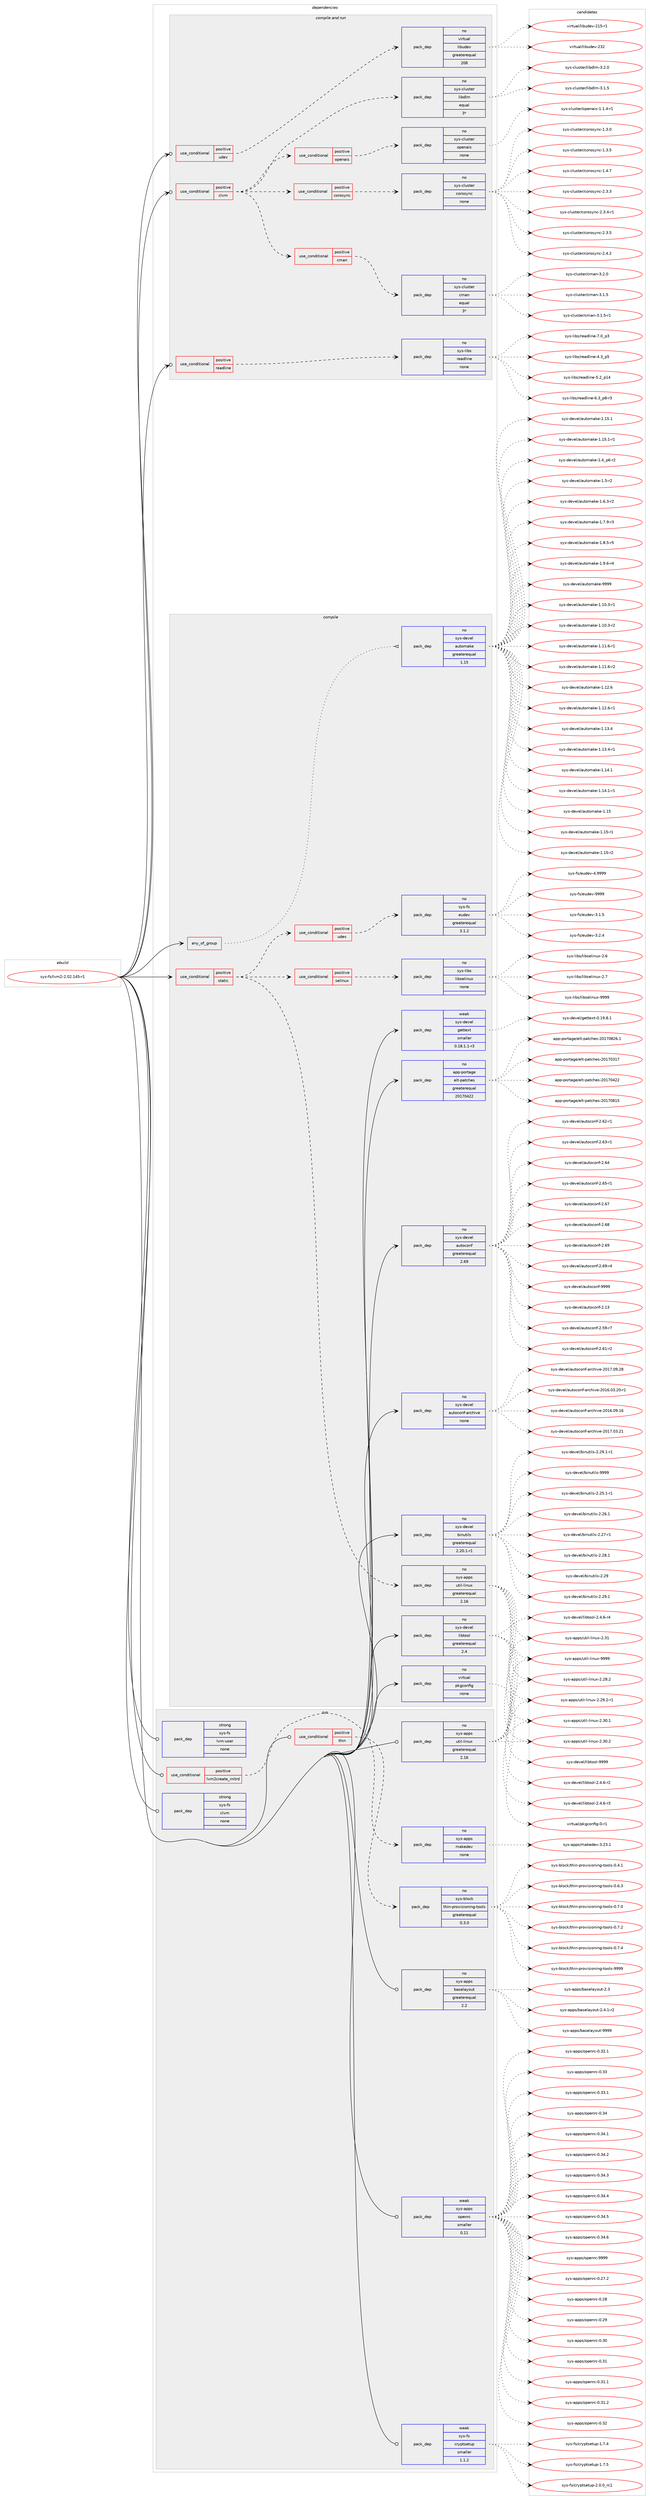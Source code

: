 digraph prolog {

# *************
# Graph options
# *************

newrank=true;
concentrate=true;
compound=true;
graph [rankdir=LR,fontname=Helvetica,fontsize=10,ranksep=1.5];#, ranksep=2.5, nodesep=0.2];
edge  [arrowhead=vee];
node  [fontname=Helvetica,fontsize=10];

# **********
# The ebuild
# **********

subgraph cluster_leftcol {
color=gray;
rank=same;
label=<<i>ebuild</i>>;
id [label="sys-fs/lvm2-2.02.145-r1", color=red, width=4, href="../sys-fs/lvm2-2.02.145-r1.svg"];
}

# ****************
# The dependencies
# ****************

subgraph cluster_midcol {
color=gray;
label=<<i>dependencies</i>>;
subgraph cluster_compile {
fillcolor="#eeeeee";
style=filled;
label=<<i>compile</i>>;
subgraph any8251 {
dependency488808 [label=<<TABLE BORDER="0" CELLBORDER="1" CELLSPACING="0" CELLPADDING="4"><TR><TD CELLPADDING="10">any_of_group</TD></TR></TABLE>>, shape=none, color=red];subgraph pack363241 {
dependency488809 [label=<<TABLE BORDER="0" CELLBORDER="1" CELLSPACING="0" CELLPADDING="4" WIDTH="220"><TR><TD ROWSPAN="6" CELLPADDING="30">pack_dep</TD></TR><TR><TD WIDTH="110">no</TD></TR><TR><TD>sys-devel</TD></TR><TR><TD>automake</TD></TR><TR><TD>greaterequal</TD></TR><TR><TD>1.15</TD></TR></TABLE>>, shape=none, color=blue];
}
dependency488808:e -> dependency488809:w [weight=20,style="dotted",arrowhead="oinv"];
}
id:e -> dependency488808:w [weight=20,style="solid",arrowhead="vee"];
subgraph cond117017 {
dependency488810 [label=<<TABLE BORDER="0" CELLBORDER="1" CELLSPACING="0" CELLPADDING="4"><TR><TD ROWSPAN="3" CELLPADDING="10">use_conditional</TD></TR><TR><TD>positive</TD></TR><TR><TD>static</TD></TR></TABLE>>, shape=none, color=red];
subgraph cond117018 {
dependency488811 [label=<<TABLE BORDER="0" CELLBORDER="1" CELLSPACING="0" CELLPADDING="4"><TR><TD ROWSPAN="3" CELLPADDING="10">use_conditional</TD></TR><TR><TD>positive</TD></TR><TR><TD>selinux</TD></TR></TABLE>>, shape=none, color=red];
subgraph pack363242 {
dependency488812 [label=<<TABLE BORDER="0" CELLBORDER="1" CELLSPACING="0" CELLPADDING="4" WIDTH="220"><TR><TD ROWSPAN="6" CELLPADDING="30">pack_dep</TD></TR><TR><TD WIDTH="110">no</TD></TR><TR><TD>sys-libs</TD></TR><TR><TD>libselinux</TD></TR><TR><TD>none</TD></TR><TR><TD></TD></TR></TABLE>>, shape=none, color=blue];
}
dependency488811:e -> dependency488812:w [weight=20,style="dashed",arrowhead="vee"];
}
dependency488810:e -> dependency488811:w [weight=20,style="dashed",arrowhead="vee"];
subgraph cond117019 {
dependency488813 [label=<<TABLE BORDER="0" CELLBORDER="1" CELLSPACING="0" CELLPADDING="4"><TR><TD ROWSPAN="3" CELLPADDING="10">use_conditional</TD></TR><TR><TD>positive</TD></TR><TR><TD>udev</TD></TR></TABLE>>, shape=none, color=red];
subgraph pack363243 {
dependency488814 [label=<<TABLE BORDER="0" CELLBORDER="1" CELLSPACING="0" CELLPADDING="4" WIDTH="220"><TR><TD ROWSPAN="6" CELLPADDING="30">pack_dep</TD></TR><TR><TD WIDTH="110">no</TD></TR><TR><TD>sys-fs</TD></TR><TR><TD>eudev</TD></TR><TR><TD>greaterequal</TD></TR><TR><TD>3.1.2</TD></TR></TABLE>>, shape=none, color=blue];
}
dependency488813:e -> dependency488814:w [weight=20,style="dashed",arrowhead="vee"];
}
dependency488810:e -> dependency488813:w [weight=20,style="dashed",arrowhead="vee"];
subgraph pack363244 {
dependency488815 [label=<<TABLE BORDER="0" CELLBORDER="1" CELLSPACING="0" CELLPADDING="4" WIDTH="220"><TR><TD ROWSPAN="6" CELLPADDING="30">pack_dep</TD></TR><TR><TD WIDTH="110">no</TD></TR><TR><TD>sys-apps</TD></TR><TR><TD>util-linux</TD></TR><TR><TD>greaterequal</TD></TR><TR><TD>2.16</TD></TR></TABLE>>, shape=none, color=blue];
}
dependency488810:e -> dependency488815:w [weight=20,style="dashed",arrowhead="vee"];
}
id:e -> dependency488810:w [weight=20,style="solid",arrowhead="vee"];
subgraph pack363245 {
dependency488816 [label=<<TABLE BORDER="0" CELLBORDER="1" CELLSPACING="0" CELLPADDING="4" WIDTH="220"><TR><TD ROWSPAN="6" CELLPADDING="30">pack_dep</TD></TR><TR><TD WIDTH="110">no</TD></TR><TR><TD>app-portage</TD></TR><TR><TD>elt-patches</TD></TR><TR><TD>greaterequal</TD></TR><TR><TD>20170422</TD></TR></TABLE>>, shape=none, color=blue];
}
id:e -> dependency488816:w [weight=20,style="solid",arrowhead="vee"];
subgraph pack363246 {
dependency488817 [label=<<TABLE BORDER="0" CELLBORDER="1" CELLSPACING="0" CELLPADDING="4" WIDTH="220"><TR><TD ROWSPAN="6" CELLPADDING="30">pack_dep</TD></TR><TR><TD WIDTH="110">no</TD></TR><TR><TD>sys-devel</TD></TR><TR><TD>autoconf</TD></TR><TR><TD>greaterequal</TD></TR><TR><TD>2.69</TD></TR></TABLE>>, shape=none, color=blue];
}
id:e -> dependency488817:w [weight=20,style="solid",arrowhead="vee"];
subgraph pack363247 {
dependency488818 [label=<<TABLE BORDER="0" CELLBORDER="1" CELLSPACING="0" CELLPADDING="4" WIDTH="220"><TR><TD ROWSPAN="6" CELLPADDING="30">pack_dep</TD></TR><TR><TD WIDTH="110">no</TD></TR><TR><TD>sys-devel</TD></TR><TR><TD>autoconf-archive</TD></TR><TR><TD>none</TD></TR><TR><TD></TD></TR></TABLE>>, shape=none, color=blue];
}
id:e -> dependency488818:w [weight=20,style="solid",arrowhead="vee"];
subgraph pack363248 {
dependency488819 [label=<<TABLE BORDER="0" CELLBORDER="1" CELLSPACING="0" CELLPADDING="4" WIDTH="220"><TR><TD ROWSPAN="6" CELLPADDING="30">pack_dep</TD></TR><TR><TD WIDTH="110">no</TD></TR><TR><TD>sys-devel</TD></TR><TR><TD>binutils</TD></TR><TR><TD>greaterequal</TD></TR><TR><TD>2.20.1-r1</TD></TR></TABLE>>, shape=none, color=blue];
}
id:e -> dependency488819:w [weight=20,style="solid",arrowhead="vee"];
subgraph pack363249 {
dependency488820 [label=<<TABLE BORDER="0" CELLBORDER="1" CELLSPACING="0" CELLPADDING="4" WIDTH="220"><TR><TD ROWSPAN="6" CELLPADDING="30">pack_dep</TD></TR><TR><TD WIDTH="110">no</TD></TR><TR><TD>sys-devel</TD></TR><TR><TD>libtool</TD></TR><TR><TD>greaterequal</TD></TR><TR><TD>2.4</TD></TR></TABLE>>, shape=none, color=blue];
}
id:e -> dependency488820:w [weight=20,style="solid",arrowhead="vee"];
subgraph pack363250 {
dependency488821 [label=<<TABLE BORDER="0" CELLBORDER="1" CELLSPACING="0" CELLPADDING="4" WIDTH="220"><TR><TD ROWSPAN="6" CELLPADDING="30">pack_dep</TD></TR><TR><TD WIDTH="110">no</TD></TR><TR><TD>virtual</TD></TR><TR><TD>pkgconfig</TD></TR><TR><TD>none</TD></TR><TR><TD></TD></TR></TABLE>>, shape=none, color=blue];
}
id:e -> dependency488821:w [weight=20,style="solid",arrowhead="vee"];
subgraph pack363251 {
dependency488822 [label=<<TABLE BORDER="0" CELLBORDER="1" CELLSPACING="0" CELLPADDING="4" WIDTH="220"><TR><TD ROWSPAN="6" CELLPADDING="30">pack_dep</TD></TR><TR><TD WIDTH="110">weak</TD></TR><TR><TD>sys-devel</TD></TR><TR><TD>gettext</TD></TR><TR><TD>smaller</TD></TR><TR><TD>0.18.1.1-r3</TD></TR></TABLE>>, shape=none, color=blue];
}
id:e -> dependency488822:w [weight=20,style="solid",arrowhead="vee"];
}
subgraph cluster_compileandrun {
fillcolor="#eeeeee";
style=filled;
label=<<i>compile and run</i>>;
subgraph cond117020 {
dependency488823 [label=<<TABLE BORDER="0" CELLBORDER="1" CELLSPACING="0" CELLPADDING="4"><TR><TD ROWSPAN="3" CELLPADDING="10">use_conditional</TD></TR><TR><TD>positive</TD></TR><TR><TD>clvm</TD></TR></TABLE>>, shape=none, color=red];
subgraph cond117021 {
dependency488824 [label=<<TABLE BORDER="0" CELLBORDER="1" CELLSPACING="0" CELLPADDING="4"><TR><TD ROWSPAN="3" CELLPADDING="10">use_conditional</TD></TR><TR><TD>positive</TD></TR><TR><TD>cman</TD></TR></TABLE>>, shape=none, color=red];
subgraph pack363252 {
dependency488825 [label=<<TABLE BORDER="0" CELLBORDER="1" CELLSPACING="0" CELLPADDING="4" WIDTH="220"><TR><TD ROWSPAN="6" CELLPADDING="30">pack_dep</TD></TR><TR><TD WIDTH="110">no</TD></TR><TR><TD>sys-cluster</TD></TR><TR><TD>cman</TD></TR><TR><TD>equal</TD></TR><TR><TD>3*</TD></TR></TABLE>>, shape=none, color=blue];
}
dependency488824:e -> dependency488825:w [weight=20,style="dashed",arrowhead="vee"];
}
dependency488823:e -> dependency488824:w [weight=20,style="dashed",arrowhead="vee"];
subgraph cond117022 {
dependency488826 [label=<<TABLE BORDER="0" CELLBORDER="1" CELLSPACING="0" CELLPADDING="4"><TR><TD ROWSPAN="3" CELLPADDING="10">use_conditional</TD></TR><TR><TD>positive</TD></TR><TR><TD>corosync</TD></TR></TABLE>>, shape=none, color=red];
subgraph pack363253 {
dependency488827 [label=<<TABLE BORDER="0" CELLBORDER="1" CELLSPACING="0" CELLPADDING="4" WIDTH="220"><TR><TD ROWSPAN="6" CELLPADDING="30">pack_dep</TD></TR><TR><TD WIDTH="110">no</TD></TR><TR><TD>sys-cluster</TD></TR><TR><TD>corosync</TD></TR><TR><TD>none</TD></TR><TR><TD></TD></TR></TABLE>>, shape=none, color=blue];
}
dependency488826:e -> dependency488827:w [weight=20,style="dashed",arrowhead="vee"];
}
dependency488823:e -> dependency488826:w [weight=20,style="dashed",arrowhead="vee"];
subgraph cond117023 {
dependency488828 [label=<<TABLE BORDER="0" CELLBORDER="1" CELLSPACING="0" CELLPADDING="4"><TR><TD ROWSPAN="3" CELLPADDING="10">use_conditional</TD></TR><TR><TD>positive</TD></TR><TR><TD>openais</TD></TR></TABLE>>, shape=none, color=red];
subgraph pack363254 {
dependency488829 [label=<<TABLE BORDER="0" CELLBORDER="1" CELLSPACING="0" CELLPADDING="4" WIDTH="220"><TR><TD ROWSPAN="6" CELLPADDING="30">pack_dep</TD></TR><TR><TD WIDTH="110">no</TD></TR><TR><TD>sys-cluster</TD></TR><TR><TD>openais</TD></TR><TR><TD>none</TD></TR><TR><TD></TD></TR></TABLE>>, shape=none, color=blue];
}
dependency488828:e -> dependency488829:w [weight=20,style="dashed",arrowhead="vee"];
}
dependency488823:e -> dependency488828:w [weight=20,style="dashed",arrowhead="vee"];
subgraph pack363255 {
dependency488830 [label=<<TABLE BORDER="0" CELLBORDER="1" CELLSPACING="0" CELLPADDING="4" WIDTH="220"><TR><TD ROWSPAN="6" CELLPADDING="30">pack_dep</TD></TR><TR><TD WIDTH="110">no</TD></TR><TR><TD>sys-cluster</TD></TR><TR><TD>libdlm</TD></TR><TR><TD>equal</TD></TR><TR><TD>3*</TD></TR></TABLE>>, shape=none, color=blue];
}
dependency488823:e -> dependency488830:w [weight=20,style="dashed",arrowhead="vee"];
}
id:e -> dependency488823:w [weight=20,style="solid",arrowhead="odotvee"];
subgraph cond117024 {
dependency488831 [label=<<TABLE BORDER="0" CELLBORDER="1" CELLSPACING="0" CELLPADDING="4"><TR><TD ROWSPAN="3" CELLPADDING="10">use_conditional</TD></TR><TR><TD>positive</TD></TR><TR><TD>readline</TD></TR></TABLE>>, shape=none, color=red];
subgraph pack363256 {
dependency488832 [label=<<TABLE BORDER="0" CELLBORDER="1" CELLSPACING="0" CELLPADDING="4" WIDTH="220"><TR><TD ROWSPAN="6" CELLPADDING="30">pack_dep</TD></TR><TR><TD WIDTH="110">no</TD></TR><TR><TD>sys-libs</TD></TR><TR><TD>readline</TD></TR><TR><TD>none</TD></TR><TR><TD></TD></TR></TABLE>>, shape=none, color=blue];
}
dependency488831:e -> dependency488832:w [weight=20,style="dashed",arrowhead="vee"];
}
id:e -> dependency488831:w [weight=20,style="solid",arrowhead="odotvee"];
subgraph cond117025 {
dependency488833 [label=<<TABLE BORDER="0" CELLBORDER="1" CELLSPACING="0" CELLPADDING="4"><TR><TD ROWSPAN="3" CELLPADDING="10">use_conditional</TD></TR><TR><TD>positive</TD></TR><TR><TD>udev</TD></TR></TABLE>>, shape=none, color=red];
subgraph pack363257 {
dependency488834 [label=<<TABLE BORDER="0" CELLBORDER="1" CELLSPACING="0" CELLPADDING="4" WIDTH="220"><TR><TD ROWSPAN="6" CELLPADDING="30">pack_dep</TD></TR><TR><TD WIDTH="110">no</TD></TR><TR><TD>virtual</TD></TR><TR><TD>libudev</TD></TR><TR><TD>greaterequal</TD></TR><TR><TD>208</TD></TR></TABLE>>, shape=none, color=blue];
}
dependency488833:e -> dependency488834:w [weight=20,style="dashed",arrowhead="vee"];
}
id:e -> dependency488833:w [weight=20,style="solid",arrowhead="odotvee"];
}
subgraph cluster_run {
fillcolor="#eeeeee";
style=filled;
label=<<i>run</i>>;
subgraph cond117026 {
dependency488835 [label=<<TABLE BORDER="0" CELLBORDER="1" CELLSPACING="0" CELLPADDING="4"><TR><TD ROWSPAN="3" CELLPADDING="10">use_conditional</TD></TR><TR><TD>positive</TD></TR><TR><TD>lvm2create_initrd</TD></TR></TABLE>>, shape=none, color=red];
subgraph pack363258 {
dependency488836 [label=<<TABLE BORDER="0" CELLBORDER="1" CELLSPACING="0" CELLPADDING="4" WIDTH="220"><TR><TD ROWSPAN="6" CELLPADDING="30">pack_dep</TD></TR><TR><TD WIDTH="110">no</TD></TR><TR><TD>sys-apps</TD></TR><TR><TD>makedev</TD></TR><TR><TD>none</TD></TR><TR><TD></TD></TR></TABLE>>, shape=none, color=blue];
}
dependency488835:e -> dependency488836:w [weight=20,style="dashed",arrowhead="vee"];
}
id:e -> dependency488835:w [weight=20,style="solid",arrowhead="odot"];
subgraph cond117027 {
dependency488837 [label=<<TABLE BORDER="0" CELLBORDER="1" CELLSPACING="0" CELLPADDING="4"><TR><TD ROWSPAN="3" CELLPADDING="10">use_conditional</TD></TR><TR><TD>positive</TD></TR><TR><TD>thin</TD></TR></TABLE>>, shape=none, color=red];
subgraph pack363259 {
dependency488838 [label=<<TABLE BORDER="0" CELLBORDER="1" CELLSPACING="0" CELLPADDING="4" WIDTH="220"><TR><TD ROWSPAN="6" CELLPADDING="30">pack_dep</TD></TR><TR><TD WIDTH="110">no</TD></TR><TR><TD>sys-block</TD></TR><TR><TD>thin-provisioning-tools</TD></TR><TR><TD>greaterequal</TD></TR><TR><TD>0.3.0</TD></TR></TABLE>>, shape=none, color=blue];
}
dependency488837:e -> dependency488838:w [weight=20,style="dashed",arrowhead="vee"];
}
id:e -> dependency488837:w [weight=20,style="solid",arrowhead="odot"];
subgraph pack363260 {
dependency488839 [label=<<TABLE BORDER="0" CELLBORDER="1" CELLSPACING="0" CELLPADDING="4" WIDTH="220"><TR><TD ROWSPAN="6" CELLPADDING="30">pack_dep</TD></TR><TR><TD WIDTH="110">no</TD></TR><TR><TD>sys-apps</TD></TR><TR><TD>baselayout</TD></TR><TR><TD>greaterequal</TD></TR><TR><TD>2.2</TD></TR></TABLE>>, shape=none, color=blue];
}
id:e -> dependency488839:w [weight=20,style="solid",arrowhead="odot"];
subgraph pack363261 {
dependency488840 [label=<<TABLE BORDER="0" CELLBORDER="1" CELLSPACING="0" CELLPADDING="4" WIDTH="220"><TR><TD ROWSPAN="6" CELLPADDING="30">pack_dep</TD></TR><TR><TD WIDTH="110">no</TD></TR><TR><TD>sys-apps</TD></TR><TR><TD>util-linux</TD></TR><TR><TD>greaterequal</TD></TR><TR><TD>2.16</TD></TR></TABLE>>, shape=none, color=blue];
}
id:e -> dependency488840:w [weight=20,style="solid",arrowhead="odot"];
subgraph pack363262 {
dependency488841 [label=<<TABLE BORDER="0" CELLBORDER="1" CELLSPACING="0" CELLPADDING="4" WIDTH="220"><TR><TD ROWSPAN="6" CELLPADDING="30">pack_dep</TD></TR><TR><TD WIDTH="110">strong</TD></TR><TR><TD>sys-fs</TD></TR><TR><TD>clvm</TD></TR><TR><TD>none</TD></TR><TR><TD></TD></TR></TABLE>>, shape=none, color=blue];
}
id:e -> dependency488841:w [weight=20,style="solid",arrowhead="odot"];
subgraph pack363263 {
dependency488842 [label=<<TABLE BORDER="0" CELLBORDER="1" CELLSPACING="0" CELLPADDING="4" WIDTH="220"><TR><TD ROWSPAN="6" CELLPADDING="30">pack_dep</TD></TR><TR><TD WIDTH="110">strong</TD></TR><TR><TD>sys-fs</TD></TR><TR><TD>lvm-user</TD></TR><TR><TD>none</TD></TR><TR><TD></TD></TR></TABLE>>, shape=none, color=blue];
}
id:e -> dependency488842:w [weight=20,style="solid",arrowhead="odot"];
subgraph pack363264 {
dependency488843 [label=<<TABLE BORDER="0" CELLBORDER="1" CELLSPACING="0" CELLPADDING="4" WIDTH="220"><TR><TD ROWSPAN="6" CELLPADDING="30">pack_dep</TD></TR><TR><TD WIDTH="110">weak</TD></TR><TR><TD>sys-apps</TD></TR><TR><TD>openrc</TD></TR><TR><TD>smaller</TD></TR><TR><TD>0.11</TD></TR></TABLE>>, shape=none, color=blue];
}
id:e -> dependency488843:w [weight=20,style="solid",arrowhead="odot"];
subgraph pack363265 {
dependency488844 [label=<<TABLE BORDER="0" CELLBORDER="1" CELLSPACING="0" CELLPADDING="4" WIDTH="220"><TR><TD ROWSPAN="6" CELLPADDING="30">pack_dep</TD></TR><TR><TD WIDTH="110">weak</TD></TR><TR><TD>sys-fs</TD></TR><TR><TD>cryptsetup</TD></TR><TR><TD>smaller</TD></TR><TR><TD>1.1.2</TD></TR></TABLE>>, shape=none, color=blue];
}
id:e -> dependency488844:w [weight=20,style="solid",arrowhead="odot"];
}
}

# **************
# The candidates
# **************

subgraph cluster_choices {
rank=same;
color=gray;
label=<<i>candidates</i>>;

subgraph choice363241 {
color=black;
nodesep=1;
choice11512111545100101118101108479711711611110997107101454946494846514511449 [label="sys-devel/automake-1.10.3-r1", color=red, width=4,href="../sys-devel/automake-1.10.3-r1.svg"];
choice11512111545100101118101108479711711611110997107101454946494846514511450 [label="sys-devel/automake-1.10.3-r2", color=red, width=4,href="../sys-devel/automake-1.10.3-r2.svg"];
choice11512111545100101118101108479711711611110997107101454946494946544511449 [label="sys-devel/automake-1.11.6-r1", color=red, width=4,href="../sys-devel/automake-1.11.6-r1.svg"];
choice11512111545100101118101108479711711611110997107101454946494946544511450 [label="sys-devel/automake-1.11.6-r2", color=red, width=4,href="../sys-devel/automake-1.11.6-r2.svg"];
choice1151211154510010111810110847971171161111099710710145494649504654 [label="sys-devel/automake-1.12.6", color=red, width=4,href="../sys-devel/automake-1.12.6.svg"];
choice11512111545100101118101108479711711611110997107101454946495046544511449 [label="sys-devel/automake-1.12.6-r1", color=red, width=4,href="../sys-devel/automake-1.12.6-r1.svg"];
choice1151211154510010111810110847971171161111099710710145494649514652 [label="sys-devel/automake-1.13.4", color=red, width=4,href="../sys-devel/automake-1.13.4.svg"];
choice11512111545100101118101108479711711611110997107101454946495146524511449 [label="sys-devel/automake-1.13.4-r1", color=red, width=4,href="../sys-devel/automake-1.13.4-r1.svg"];
choice1151211154510010111810110847971171161111099710710145494649524649 [label="sys-devel/automake-1.14.1", color=red, width=4,href="../sys-devel/automake-1.14.1.svg"];
choice11512111545100101118101108479711711611110997107101454946495246494511449 [label="sys-devel/automake-1.14.1-r1", color=red, width=4,href="../sys-devel/automake-1.14.1-r1.svg"];
choice115121115451001011181011084797117116111109971071014549464953 [label="sys-devel/automake-1.15", color=red, width=4,href="../sys-devel/automake-1.15.svg"];
choice1151211154510010111810110847971171161111099710710145494649534511449 [label="sys-devel/automake-1.15-r1", color=red, width=4,href="../sys-devel/automake-1.15-r1.svg"];
choice1151211154510010111810110847971171161111099710710145494649534511450 [label="sys-devel/automake-1.15-r2", color=red, width=4,href="../sys-devel/automake-1.15-r2.svg"];
choice1151211154510010111810110847971171161111099710710145494649534649 [label="sys-devel/automake-1.15.1", color=red, width=4,href="../sys-devel/automake-1.15.1.svg"];
choice11512111545100101118101108479711711611110997107101454946495346494511449 [label="sys-devel/automake-1.15.1-r1", color=red, width=4,href="../sys-devel/automake-1.15.1-r1.svg"];
choice115121115451001011181011084797117116111109971071014549465295112544511450 [label="sys-devel/automake-1.4_p6-r2", color=red, width=4,href="../sys-devel/automake-1.4_p6-r2.svg"];
choice11512111545100101118101108479711711611110997107101454946534511450 [label="sys-devel/automake-1.5-r2", color=red, width=4,href="../sys-devel/automake-1.5-r2.svg"];
choice115121115451001011181011084797117116111109971071014549465446514511450 [label="sys-devel/automake-1.6.3-r2", color=red, width=4,href="../sys-devel/automake-1.6.3-r2.svg"];
choice115121115451001011181011084797117116111109971071014549465546574511451 [label="sys-devel/automake-1.7.9-r3", color=red, width=4,href="../sys-devel/automake-1.7.9-r3.svg"];
choice115121115451001011181011084797117116111109971071014549465646534511453 [label="sys-devel/automake-1.8.5-r5", color=red, width=4,href="../sys-devel/automake-1.8.5-r5.svg"];
choice115121115451001011181011084797117116111109971071014549465746544511452 [label="sys-devel/automake-1.9.6-r4", color=red, width=4,href="../sys-devel/automake-1.9.6-r4.svg"];
choice115121115451001011181011084797117116111109971071014557575757 [label="sys-devel/automake-9999", color=red, width=4,href="../sys-devel/automake-9999.svg"];
dependency488809:e -> choice11512111545100101118101108479711711611110997107101454946494846514511449:w [style=dotted,weight="100"];
dependency488809:e -> choice11512111545100101118101108479711711611110997107101454946494846514511450:w [style=dotted,weight="100"];
dependency488809:e -> choice11512111545100101118101108479711711611110997107101454946494946544511449:w [style=dotted,weight="100"];
dependency488809:e -> choice11512111545100101118101108479711711611110997107101454946494946544511450:w [style=dotted,weight="100"];
dependency488809:e -> choice1151211154510010111810110847971171161111099710710145494649504654:w [style=dotted,weight="100"];
dependency488809:e -> choice11512111545100101118101108479711711611110997107101454946495046544511449:w [style=dotted,weight="100"];
dependency488809:e -> choice1151211154510010111810110847971171161111099710710145494649514652:w [style=dotted,weight="100"];
dependency488809:e -> choice11512111545100101118101108479711711611110997107101454946495146524511449:w [style=dotted,weight="100"];
dependency488809:e -> choice1151211154510010111810110847971171161111099710710145494649524649:w [style=dotted,weight="100"];
dependency488809:e -> choice11512111545100101118101108479711711611110997107101454946495246494511449:w [style=dotted,weight="100"];
dependency488809:e -> choice115121115451001011181011084797117116111109971071014549464953:w [style=dotted,weight="100"];
dependency488809:e -> choice1151211154510010111810110847971171161111099710710145494649534511449:w [style=dotted,weight="100"];
dependency488809:e -> choice1151211154510010111810110847971171161111099710710145494649534511450:w [style=dotted,weight="100"];
dependency488809:e -> choice1151211154510010111810110847971171161111099710710145494649534649:w [style=dotted,weight="100"];
dependency488809:e -> choice11512111545100101118101108479711711611110997107101454946495346494511449:w [style=dotted,weight="100"];
dependency488809:e -> choice115121115451001011181011084797117116111109971071014549465295112544511450:w [style=dotted,weight="100"];
dependency488809:e -> choice11512111545100101118101108479711711611110997107101454946534511450:w [style=dotted,weight="100"];
dependency488809:e -> choice115121115451001011181011084797117116111109971071014549465446514511450:w [style=dotted,weight="100"];
dependency488809:e -> choice115121115451001011181011084797117116111109971071014549465546574511451:w [style=dotted,weight="100"];
dependency488809:e -> choice115121115451001011181011084797117116111109971071014549465646534511453:w [style=dotted,weight="100"];
dependency488809:e -> choice115121115451001011181011084797117116111109971071014549465746544511452:w [style=dotted,weight="100"];
dependency488809:e -> choice115121115451001011181011084797117116111109971071014557575757:w [style=dotted,weight="100"];
}
subgraph choice363242 {
color=black;
nodesep=1;
choice1151211154510810598115471081059811510110810511011712045504654 [label="sys-libs/libselinux-2.6", color=red, width=4,href="../sys-libs/libselinux-2.6.svg"];
choice1151211154510810598115471081059811510110810511011712045504655 [label="sys-libs/libselinux-2.7", color=red, width=4,href="../sys-libs/libselinux-2.7.svg"];
choice115121115451081059811547108105981151011081051101171204557575757 [label="sys-libs/libselinux-9999", color=red, width=4,href="../sys-libs/libselinux-9999.svg"];
dependency488812:e -> choice1151211154510810598115471081059811510110810511011712045504654:w [style=dotted,weight="100"];
dependency488812:e -> choice1151211154510810598115471081059811510110810511011712045504655:w [style=dotted,weight="100"];
dependency488812:e -> choice115121115451081059811547108105981151011081051101171204557575757:w [style=dotted,weight="100"];
}
subgraph choice363243 {
color=black;
nodesep=1;
choice1151211154510211547101117100101118455146494653 [label="sys-fs/eudev-3.1.5", color=red, width=4,href="../sys-fs/eudev-3.1.5.svg"];
choice1151211154510211547101117100101118455146504652 [label="sys-fs/eudev-3.2.4", color=red, width=4,href="../sys-fs/eudev-3.2.4.svg"];
choice115121115451021154710111710010111845524657575757 [label="sys-fs/eudev-4.9999", color=red, width=4,href="../sys-fs/eudev-4.9999.svg"];
choice11512111545102115471011171001011184557575757 [label="sys-fs/eudev-9999", color=red, width=4,href="../sys-fs/eudev-9999.svg"];
dependency488814:e -> choice1151211154510211547101117100101118455146494653:w [style=dotted,weight="100"];
dependency488814:e -> choice1151211154510211547101117100101118455146504652:w [style=dotted,weight="100"];
dependency488814:e -> choice115121115451021154710111710010111845524657575757:w [style=dotted,weight="100"];
dependency488814:e -> choice11512111545102115471011171001011184557575757:w [style=dotted,weight="100"];
}
subgraph choice363244 {
color=black;
nodesep=1;
choice1151211154597112112115471171161051084510810511011712045504650564650 [label="sys-apps/util-linux-2.28.2", color=red, width=4,href="../sys-apps/util-linux-2.28.2.svg"];
choice11512111545971121121154711711610510845108105110117120455046505746504511449 [label="sys-apps/util-linux-2.29.2-r1", color=red, width=4,href="../sys-apps/util-linux-2.29.2-r1.svg"];
choice1151211154597112112115471171161051084510810511011712045504651484649 [label="sys-apps/util-linux-2.30.1", color=red, width=4,href="../sys-apps/util-linux-2.30.1.svg"];
choice1151211154597112112115471171161051084510810511011712045504651484650 [label="sys-apps/util-linux-2.30.2", color=red, width=4,href="../sys-apps/util-linux-2.30.2.svg"];
choice115121115459711211211547117116105108451081051101171204550465149 [label="sys-apps/util-linux-2.31", color=red, width=4,href="../sys-apps/util-linux-2.31.svg"];
choice115121115459711211211547117116105108451081051101171204557575757 [label="sys-apps/util-linux-9999", color=red, width=4,href="../sys-apps/util-linux-9999.svg"];
dependency488815:e -> choice1151211154597112112115471171161051084510810511011712045504650564650:w [style=dotted,weight="100"];
dependency488815:e -> choice11512111545971121121154711711610510845108105110117120455046505746504511449:w [style=dotted,weight="100"];
dependency488815:e -> choice1151211154597112112115471171161051084510810511011712045504651484649:w [style=dotted,weight="100"];
dependency488815:e -> choice1151211154597112112115471171161051084510810511011712045504651484650:w [style=dotted,weight="100"];
dependency488815:e -> choice115121115459711211211547117116105108451081051101171204550465149:w [style=dotted,weight="100"];
dependency488815:e -> choice115121115459711211211547117116105108451081051101171204557575757:w [style=dotted,weight="100"];
}
subgraph choice363245 {
color=black;
nodesep=1;
choice97112112451121111141169710310147101108116451129711699104101115455048495548514955 [label="app-portage/elt-patches-20170317", color=red, width=4,href="../app-portage/elt-patches-20170317.svg"];
choice97112112451121111141169710310147101108116451129711699104101115455048495548525050 [label="app-portage/elt-patches-20170422", color=red, width=4,href="../app-portage/elt-patches-20170422.svg"];
choice97112112451121111141169710310147101108116451129711699104101115455048495548564953 [label="app-portage/elt-patches-20170815", color=red, width=4,href="../app-portage/elt-patches-20170815.svg"];
choice971121124511211111411697103101471011081164511297116991041011154550484955485650544649 [label="app-portage/elt-patches-20170826.1", color=red, width=4,href="../app-portage/elt-patches-20170826.1.svg"];
dependency488816:e -> choice97112112451121111141169710310147101108116451129711699104101115455048495548514955:w [style=dotted,weight="100"];
dependency488816:e -> choice97112112451121111141169710310147101108116451129711699104101115455048495548525050:w [style=dotted,weight="100"];
dependency488816:e -> choice97112112451121111141169710310147101108116451129711699104101115455048495548564953:w [style=dotted,weight="100"];
dependency488816:e -> choice971121124511211111411697103101471011081164511297116991041011154550484955485650544649:w [style=dotted,weight="100"];
}
subgraph choice363246 {
color=black;
nodesep=1;
choice115121115451001011181011084797117116111991111101024550464951 [label="sys-devel/autoconf-2.13", color=red, width=4,href="../sys-devel/autoconf-2.13.svg"];
choice1151211154510010111810110847971171161119911111010245504653574511455 [label="sys-devel/autoconf-2.59-r7", color=red, width=4,href="../sys-devel/autoconf-2.59-r7.svg"];
choice1151211154510010111810110847971171161119911111010245504654494511450 [label="sys-devel/autoconf-2.61-r2", color=red, width=4,href="../sys-devel/autoconf-2.61-r2.svg"];
choice1151211154510010111810110847971171161119911111010245504654504511449 [label="sys-devel/autoconf-2.62-r1", color=red, width=4,href="../sys-devel/autoconf-2.62-r1.svg"];
choice1151211154510010111810110847971171161119911111010245504654514511449 [label="sys-devel/autoconf-2.63-r1", color=red, width=4,href="../sys-devel/autoconf-2.63-r1.svg"];
choice115121115451001011181011084797117116111991111101024550465452 [label="sys-devel/autoconf-2.64", color=red, width=4,href="../sys-devel/autoconf-2.64.svg"];
choice1151211154510010111810110847971171161119911111010245504654534511449 [label="sys-devel/autoconf-2.65-r1", color=red, width=4,href="../sys-devel/autoconf-2.65-r1.svg"];
choice115121115451001011181011084797117116111991111101024550465455 [label="sys-devel/autoconf-2.67", color=red, width=4,href="../sys-devel/autoconf-2.67.svg"];
choice115121115451001011181011084797117116111991111101024550465456 [label="sys-devel/autoconf-2.68", color=red, width=4,href="../sys-devel/autoconf-2.68.svg"];
choice115121115451001011181011084797117116111991111101024550465457 [label="sys-devel/autoconf-2.69", color=red, width=4,href="../sys-devel/autoconf-2.69.svg"];
choice1151211154510010111810110847971171161119911111010245504654574511452 [label="sys-devel/autoconf-2.69-r4", color=red, width=4,href="../sys-devel/autoconf-2.69-r4.svg"];
choice115121115451001011181011084797117116111991111101024557575757 [label="sys-devel/autoconf-9999", color=red, width=4,href="../sys-devel/autoconf-9999.svg"];
dependency488817:e -> choice115121115451001011181011084797117116111991111101024550464951:w [style=dotted,weight="100"];
dependency488817:e -> choice1151211154510010111810110847971171161119911111010245504653574511455:w [style=dotted,weight="100"];
dependency488817:e -> choice1151211154510010111810110847971171161119911111010245504654494511450:w [style=dotted,weight="100"];
dependency488817:e -> choice1151211154510010111810110847971171161119911111010245504654504511449:w [style=dotted,weight="100"];
dependency488817:e -> choice1151211154510010111810110847971171161119911111010245504654514511449:w [style=dotted,weight="100"];
dependency488817:e -> choice115121115451001011181011084797117116111991111101024550465452:w [style=dotted,weight="100"];
dependency488817:e -> choice1151211154510010111810110847971171161119911111010245504654534511449:w [style=dotted,weight="100"];
dependency488817:e -> choice115121115451001011181011084797117116111991111101024550465455:w [style=dotted,weight="100"];
dependency488817:e -> choice115121115451001011181011084797117116111991111101024550465456:w [style=dotted,weight="100"];
dependency488817:e -> choice115121115451001011181011084797117116111991111101024550465457:w [style=dotted,weight="100"];
dependency488817:e -> choice1151211154510010111810110847971171161119911111010245504654574511452:w [style=dotted,weight="100"];
dependency488817:e -> choice115121115451001011181011084797117116111991111101024557575757:w [style=dotted,weight="100"];
}
subgraph choice363247 {
color=black;
nodesep=1;
choice1151211154510010111810110847971171161119911111010245971149910410511810145504849544648514650484511449 [label="sys-devel/autoconf-archive-2016.03.20-r1", color=red, width=4,href="../sys-devel/autoconf-archive-2016.03.20-r1.svg"];
choice115121115451001011181011084797117116111991111101024597114991041051181014550484954464857464954 [label="sys-devel/autoconf-archive-2016.09.16", color=red, width=4,href="../sys-devel/autoconf-archive-2016.09.16.svg"];
choice115121115451001011181011084797117116111991111101024597114991041051181014550484955464851465049 [label="sys-devel/autoconf-archive-2017.03.21", color=red, width=4,href="../sys-devel/autoconf-archive-2017.03.21.svg"];
choice115121115451001011181011084797117116111991111101024597114991041051181014550484955464857465056 [label="sys-devel/autoconf-archive-2017.09.28", color=red, width=4,href="../sys-devel/autoconf-archive-2017.09.28.svg"];
dependency488818:e -> choice1151211154510010111810110847971171161119911111010245971149910410511810145504849544648514650484511449:w [style=dotted,weight="100"];
dependency488818:e -> choice115121115451001011181011084797117116111991111101024597114991041051181014550484954464857464954:w [style=dotted,weight="100"];
dependency488818:e -> choice115121115451001011181011084797117116111991111101024597114991041051181014550484955464851465049:w [style=dotted,weight="100"];
dependency488818:e -> choice115121115451001011181011084797117116111991111101024597114991041051181014550484955464857465056:w [style=dotted,weight="100"];
}
subgraph choice363248 {
color=black;
nodesep=1;
choice115121115451001011181011084798105110117116105108115455046505346494511449 [label="sys-devel/binutils-2.25.1-r1", color=red, width=4,href="../sys-devel/binutils-2.25.1-r1.svg"];
choice11512111545100101118101108479810511011711610510811545504650544649 [label="sys-devel/binutils-2.26.1", color=red, width=4,href="../sys-devel/binutils-2.26.1.svg"];
choice11512111545100101118101108479810511011711610510811545504650554511449 [label="sys-devel/binutils-2.27-r1", color=red, width=4,href="../sys-devel/binutils-2.27-r1.svg"];
choice11512111545100101118101108479810511011711610510811545504650564649 [label="sys-devel/binutils-2.28.1", color=red, width=4,href="../sys-devel/binutils-2.28.1.svg"];
choice1151211154510010111810110847981051101171161051081154550465057 [label="sys-devel/binutils-2.29", color=red, width=4,href="../sys-devel/binutils-2.29.svg"];
choice11512111545100101118101108479810511011711610510811545504650574649 [label="sys-devel/binutils-2.29.1", color=red, width=4,href="../sys-devel/binutils-2.29.1.svg"];
choice115121115451001011181011084798105110117116105108115455046505746494511449 [label="sys-devel/binutils-2.29.1-r1", color=red, width=4,href="../sys-devel/binutils-2.29.1-r1.svg"];
choice1151211154510010111810110847981051101171161051081154557575757 [label="sys-devel/binutils-9999", color=red, width=4,href="../sys-devel/binutils-9999.svg"];
dependency488819:e -> choice115121115451001011181011084798105110117116105108115455046505346494511449:w [style=dotted,weight="100"];
dependency488819:e -> choice11512111545100101118101108479810511011711610510811545504650544649:w [style=dotted,weight="100"];
dependency488819:e -> choice11512111545100101118101108479810511011711610510811545504650554511449:w [style=dotted,weight="100"];
dependency488819:e -> choice11512111545100101118101108479810511011711610510811545504650564649:w [style=dotted,weight="100"];
dependency488819:e -> choice1151211154510010111810110847981051101171161051081154550465057:w [style=dotted,weight="100"];
dependency488819:e -> choice11512111545100101118101108479810511011711610510811545504650574649:w [style=dotted,weight="100"];
dependency488819:e -> choice115121115451001011181011084798105110117116105108115455046505746494511449:w [style=dotted,weight="100"];
dependency488819:e -> choice1151211154510010111810110847981051101171161051081154557575757:w [style=dotted,weight="100"];
}
subgraph choice363249 {
color=black;
nodesep=1;
choice1151211154510010111810110847108105981161111111084550465246544511450 [label="sys-devel/libtool-2.4.6-r2", color=red, width=4,href="../sys-devel/libtool-2.4.6-r2.svg"];
choice1151211154510010111810110847108105981161111111084550465246544511451 [label="sys-devel/libtool-2.4.6-r3", color=red, width=4,href="../sys-devel/libtool-2.4.6-r3.svg"];
choice1151211154510010111810110847108105981161111111084550465246544511452 [label="sys-devel/libtool-2.4.6-r4", color=red, width=4,href="../sys-devel/libtool-2.4.6-r4.svg"];
choice1151211154510010111810110847108105981161111111084557575757 [label="sys-devel/libtool-9999", color=red, width=4,href="../sys-devel/libtool-9999.svg"];
dependency488820:e -> choice1151211154510010111810110847108105981161111111084550465246544511450:w [style=dotted,weight="100"];
dependency488820:e -> choice1151211154510010111810110847108105981161111111084550465246544511451:w [style=dotted,weight="100"];
dependency488820:e -> choice1151211154510010111810110847108105981161111111084550465246544511452:w [style=dotted,weight="100"];
dependency488820:e -> choice1151211154510010111810110847108105981161111111084557575757:w [style=dotted,weight="100"];
}
subgraph choice363250 {
color=black;
nodesep=1;
choice11810511411611797108471121071039911111010210510345484511449 [label="virtual/pkgconfig-0-r1", color=red, width=4,href="../virtual/pkgconfig-0-r1.svg"];
dependency488821:e -> choice11810511411611797108471121071039911111010210510345484511449:w [style=dotted,weight="100"];
}
subgraph choice363251 {
color=black;
nodesep=1;
choice1151211154510010111810110847103101116116101120116454846495746564649 [label="sys-devel/gettext-0.19.8.1", color=red, width=4,href="../sys-devel/gettext-0.19.8.1.svg"];
dependency488822:e -> choice1151211154510010111810110847103101116116101120116454846495746564649:w [style=dotted,weight="100"];
}
subgraph choice363252 {
color=black;
nodesep=1;
choice1151211154599108117115116101114479910997110455146494653 [label="sys-cluster/cman-3.1.5", color=red, width=4,href="../sys-cluster/cman-3.1.5.svg"];
choice11512111545991081171151161011144799109971104551464946534511449 [label="sys-cluster/cman-3.1.5-r1", color=red, width=4,href="../sys-cluster/cman-3.1.5-r1.svg"];
choice1151211154599108117115116101114479910997110455146504648 [label="sys-cluster/cman-3.2.0", color=red, width=4,href="../sys-cluster/cman-3.2.0.svg"];
dependency488825:e -> choice1151211154599108117115116101114479910997110455146494653:w [style=dotted,weight="100"];
dependency488825:e -> choice11512111545991081171151161011144799109971104551464946534511449:w [style=dotted,weight="100"];
dependency488825:e -> choice1151211154599108117115116101114479910997110455146504648:w [style=dotted,weight="100"];
}
subgraph choice363253 {
color=black;
nodesep=1;
choice1151211154599108117115116101114479911111411111512111099454946514648 [label="sys-cluster/corosync-1.3.0", color=red, width=4,href="../sys-cluster/corosync-1.3.0.svg"];
choice1151211154599108117115116101114479911111411111512111099454946514653 [label="sys-cluster/corosync-1.3.5", color=red, width=4,href="../sys-cluster/corosync-1.3.5.svg"];
choice1151211154599108117115116101114479911111411111512111099454946524655 [label="sys-cluster/corosync-1.4.7", color=red, width=4,href="../sys-cluster/corosync-1.4.7.svg"];
choice1151211154599108117115116101114479911111411111512111099455046514651 [label="sys-cluster/corosync-2.3.3", color=red, width=4,href="../sys-cluster/corosync-2.3.3.svg"];
choice11512111545991081171151161011144799111114111115121110994550465146524511449 [label="sys-cluster/corosync-2.3.4-r1", color=red, width=4,href="../sys-cluster/corosync-2.3.4-r1.svg"];
choice1151211154599108117115116101114479911111411111512111099455046514653 [label="sys-cluster/corosync-2.3.5", color=red, width=4,href="../sys-cluster/corosync-2.3.5.svg"];
choice1151211154599108117115116101114479911111411111512111099455046524650 [label="sys-cluster/corosync-2.4.2", color=red, width=4,href="../sys-cluster/corosync-2.4.2.svg"];
dependency488827:e -> choice1151211154599108117115116101114479911111411111512111099454946514648:w [style=dotted,weight="100"];
dependency488827:e -> choice1151211154599108117115116101114479911111411111512111099454946514653:w [style=dotted,weight="100"];
dependency488827:e -> choice1151211154599108117115116101114479911111411111512111099454946524655:w [style=dotted,weight="100"];
dependency488827:e -> choice1151211154599108117115116101114479911111411111512111099455046514651:w [style=dotted,weight="100"];
dependency488827:e -> choice11512111545991081171151161011144799111114111115121110994550465146524511449:w [style=dotted,weight="100"];
dependency488827:e -> choice1151211154599108117115116101114479911111411111512111099455046514653:w [style=dotted,weight="100"];
dependency488827:e -> choice1151211154599108117115116101114479911111411111512111099455046524650:w [style=dotted,weight="100"];
}
subgraph choice363254 {
color=black;
nodesep=1;
choice115121115459910811711511610111447111112101110971051154549464946524511449 [label="sys-cluster/openais-1.1.4-r1", color=red, width=4,href="../sys-cluster/openais-1.1.4-r1.svg"];
dependency488829:e -> choice115121115459910811711511610111447111112101110971051154549464946524511449:w [style=dotted,weight="100"];
}
subgraph choice363255 {
color=black;
nodesep=1;
choice11512111545991081171151161011144710810598100108109455146494653 [label="sys-cluster/libdlm-3.1.5", color=red, width=4,href="../sys-cluster/libdlm-3.1.5.svg"];
choice11512111545991081171151161011144710810598100108109455146504648 [label="sys-cluster/libdlm-3.2.0", color=red, width=4,href="../sys-cluster/libdlm-3.2.0.svg"];
dependency488830:e -> choice11512111545991081171151161011144710810598100108109455146494653:w [style=dotted,weight="100"];
dependency488830:e -> choice11512111545991081171151161011144710810598100108109455146504648:w [style=dotted,weight="100"];
}
subgraph choice363256 {
color=black;
nodesep=1;
choice11512111545108105981154711410197100108105110101455246519511253 [label="sys-libs/readline-4.3_p5", color=red, width=4,href="../sys-libs/readline-4.3_p5.svg"];
choice1151211154510810598115471141019710010810511010145534650951124952 [label="sys-libs/readline-5.2_p14", color=red, width=4,href="../sys-libs/readline-5.2_p14.svg"];
choice115121115451081059811547114101971001081051101014554465195112564511451 [label="sys-libs/readline-6.3_p8-r3", color=red, width=4,href="../sys-libs/readline-6.3_p8-r3.svg"];
choice11512111545108105981154711410197100108105110101455546489511251 [label="sys-libs/readline-7.0_p3", color=red, width=4,href="../sys-libs/readline-7.0_p3.svg"];
dependency488832:e -> choice11512111545108105981154711410197100108105110101455246519511253:w [style=dotted,weight="100"];
dependency488832:e -> choice1151211154510810598115471141019710010810511010145534650951124952:w [style=dotted,weight="100"];
dependency488832:e -> choice115121115451081059811547114101971001081051101014554465195112564511451:w [style=dotted,weight="100"];
dependency488832:e -> choice11512111545108105981154711410197100108105110101455546489511251:w [style=dotted,weight="100"];
}
subgraph choice363257 {
color=black;
nodesep=1;
choice118105114116117971084710810598117100101118455049534511449 [label="virtual/libudev-215-r1", color=red, width=4,href="../virtual/libudev-215-r1.svg"];
choice11810511411611797108471081059811710010111845505150 [label="virtual/libudev-232", color=red, width=4,href="../virtual/libudev-232.svg"];
dependency488834:e -> choice118105114116117971084710810598117100101118455049534511449:w [style=dotted,weight="100"];
dependency488834:e -> choice11810511411611797108471081059811710010111845505150:w [style=dotted,weight="100"];
}
subgraph choice363258 {
color=black;
nodesep=1;
choice1151211154597112112115471099710710110010111845514650514649 [label="sys-apps/makedev-3.23.1", color=red, width=4,href="../sys-apps/makedev-3.23.1.svg"];
dependency488836:e -> choice1151211154597112112115471099710710110010111845514650514649:w [style=dotted,weight="100"];
}
subgraph choice363259 {
color=black;
nodesep=1;
choice115121115459810811199107471161041051104511211411111810511510511111010511010345116111111108115454846524649 [label="sys-block/thin-provisioning-tools-0.4.1", color=red, width=4,href="../sys-block/thin-provisioning-tools-0.4.1.svg"];
choice115121115459810811199107471161041051104511211411111810511510511111010511010345116111111108115454846544651 [label="sys-block/thin-provisioning-tools-0.6.3", color=red, width=4,href="../sys-block/thin-provisioning-tools-0.6.3.svg"];
choice115121115459810811199107471161041051104511211411111810511510511111010511010345116111111108115454846554648 [label="sys-block/thin-provisioning-tools-0.7.0", color=red, width=4,href="../sys-block/thin-provisioning-tools-0.7.0.svg"];
choice115121115459810811199107471161041051104511211411111810511510511111010511010345116111111108115454846554650 [label="sys-block/thin-provisioning-tools-0.7.2", color=red, width=4,href="../sys-block/thin-provisioning-tools-0.7.2.svg"];
choice115121115459810811199107471161041051104511211411111810511510511111010511010345116111111108115454846554652 [label="sys-block/thin-provisioning-tools-0.7.4", color=red, width=4,href="../sys-block/thin-provisioning-tools-0.7.4.svg"];
choice1151211154598108111991074711610410511045112114111118105115105111110105110103451161111111081154557575757 [label="sys-block/thin-provisioning-tools-9999", color=red, width=4,href="../sys-block/thin-provisioning-tools-9999.svg"];
dependency488838:e -> choice115121115459810811199107471161041051104511211411111810511510511111010511010345116111111108115454846524649:w [style=dotted,weight="100"];
dependency488838:e -> choice115121115459810811199107471161041051104511211411111810511510511111010511010345116111111108115454846544651:w [style=dotted,weight="100"];
dependency488838:e -> choice115121115459810811199107471161041051104511211411111810511510511111010511010345116111111108115454846554648:w [style=dotted,weight="100"];
dependency488838:e -> choice115121115459810811199107471161041051104511211411111810511510511111010511010345116111111108115454846554650:w [style=dotted,weight="100"];
dependency488838:e -> choice115121115459810811199107471161041051104511211411111810511510511111010511010345116111111108115454846554652:w [style=dotted,weight="100"];
dependency488838:e -> choice1151211154598108111991074711610410511045112114111118105115105111110105110103451161111111081154557575757:w [style=dotted,weight="100"];
}
subgraph choice363260 {
color=black;
nodesep=1;
choice11512111545971121121154798971151011089712111111711645504651 [label="sys-apps/baselayout-2.3", color=red, width=4,href="../sys-apps/baselayout-2.3.svg"];
choice1151211154597112112115479897115101108971211111171164550465246494511450 [label="sys-apps/baselayout-2.4.1-r2", color=red, width=4,href="../sys-apps/baselayout-2.4.1-r2.svg"];
choice1151211154597112112115479897115101108971211111171164557575757 [label="sys-apps/baselayout-9999", color=red, width=4,href="../sys-apps/baselayout-9999.svg"];
dependency488839:e -> choice11512111545971121121154798971151011089712111111711645504651:w [style=dotted,weight="100"];
dependency488839:e -> choice1151211154597112112115479897115101108971211111171164550465246494511450:w [style=dotted,weight="100"];
dependency488839:e -> choice1151211154597112112115479897115101108971211111171164557575757:w [style=dotted,weight="100"];
}
subgraph choice363261 {
color=black;
nodesep=1;
choice1151211154597112112115471171161051084510810511011712045504650564650 [label="sys-apps/util-linux-2.28.2", color=red, width=4,href="../sys-apps/util-linux-2.28.2.svg"];
choice11512111545971121121154711711610510845108105110117120455046505746504511449 [label="sys-apps/util-linux-2.29.2-r1", color=red, width=4,href="../sys-apps/util-linux-2.29.2-r1.svg"];
choice1151211154597112112115471171161051084510810511011712045504651484649 [label="sys-apps/util-linux-2.30.1", color=red, width=4,href="../sys-apps/util-linux-2.30.1.svg"];
choice1151211154597112112115471171161051084510810511011712045504651484650 [label="sys-apps/util-linux-2.30.2", color=red, width=4,href="../sys-apps/util-linux-2.30.2.svg"];
choice115121115459711211211547117116105108451081051101171204550465149 [label="sys-apps/util-linux-2.31", color=red, width=4,href="../sys-apps/util-linux-2.31.svg"];
choice115121115459711211211547117116105108451081051101171204557575757 [label="sys-apps/util-linux-9999", color=red, width=4,href="../sys-apps/util-linux-9999.svg"];
dependency488840:e -> choice1151211154597112112115471171161051084510810511011712045504650564650:w [style=dotted,weight="100"];
dependency488840:e -> choice11512111545971121121154711711610510845108105110117120455046505746504511449:w [style=dotted,weight="100"];
dependency488840:e -> choice1151211154597112112115471171161051084510810511011712045504651484649:w [style=dotted,weight="100"];
dependency488840:e -> choice1151211154597112112115471171161051084510810511011712045504651484650:w [style=dotted,weight="100"];
dependency488840:e -> choice115121115459711211211547117116105108451081051101171204550465149:w [style=dotted,weight="100"];
dependency488840:e -> choice115121115459711211211547117116105108451081051101171204557575757:w [style=dotted,weight="100"];
}
subgraph choice363262 {
color=black;
nodesep=1;
}
subgraph choice363263 {
color=black;
nodesep=1;
}
subgraph choice363264 {
color=black;
nodesep=1;
choice1151211154597112112115471111121011101149945484650554650 [label="sys-apps/openrc-0.27.2", color=red, width=4,href="../sys-apps/openrc-0.27.2.svg"];
choice115121115459711211211547111112101110114994548465056 [label="sys-apps/openrc-0.28", color=red, width=4,href="../sys-apps/openrc-0.28.svg"];
choice115121115459711211211547111112101110114994548465057 [label="sys-apps/openrc-0.29", color=red, width=4,href="../sys-apps/openrc-0.29.svg"];
choice115121115459711211211547111112101110114994548465148 [label="sys-apps/openrc-0.30", color=red, width=4,href="../sys-apps/openrc-0.30.svg"];
choice115121115459711211211547111112101110114994548465149 [label="sys-apps/openrc-0.31", color=red, width=4,href="../sys-apps/openrc-0.31.svg"];
choice1151211154597112112115471111121011101149945484651494649 [label="sys-apps/openrc-0.31.1", color=red, width=4,href="../sys-apps/openrc-0.31.1.svg"];
choice1151211154597112112115471111121011101149945484651494650 [label="sys-apps/openrc-0.31.2", color=red, width=4,href="../sys-apps/openrc-0.31.2.svg"];
choice115121115459711211211547111112101110114994548465150 [label="sys-apps/openrc-0.32", color=red, width=4,href="../sys-apps/openrc-0.32.svg"];
choice1151211154597112112115471111121011101149945484651504649 [label="sys-apps/openrc-0.32.1", color=red, width=4,href="../sys-apps/openrc-0.32.1.svg"];
choice115121115459711211211547111112101110114994548465151 [label="sys-apps/openrc-0.33", color=red, width=4,href="../sys-apps/openrc-0.33.svg"];
choice1151211154597112112115471111121011101149945484651514649 [label="sys-apps/openrc-0.33.1", color=red, width=4,href="../sys-apps/openrc-0.33.1.svg"];
choice115121115459711211211547111112101110114994548465152 [label="sys-apps/openrc-0.34", color=red, width=4,href="../sys-apps/openrc-0.34.svg"];
choice1151211154597112112115471111121011101149945484651524649 [label="sys-apps/openrc-0.34.1", color=red, width=4,href="../sys-apps/openrc-0.34.1.svg"];
choice1151211154597112112115471111121011101149945484651524650 [label="sys-apps/openrc-0.34.2", color=red, width=4,href="../sys-apps/openrc-0.34.2.svg"];
choice1151211154597112112115471111121011101149945484651524651 [label="sys-apps/openrc-0.34.3", color=red, width=4,href="../sys-apps/openrc-0.34.3.svg"];
choice1151211154597112112115471111121011101149945484651524652 [label="sys-apps/openrc-0.34.4", color=red, width=4,href="../sys-apps/openrc-0.34.4.svg"];
choice1151211154597112112115471111121011101149945484651524653 [label="sys-apps/openrc-0.34.5", color=red, width=4,href="../sys-apps/openrc-0.34.5.svg"];
choice1151211154597112112115471111121011101149945484651524654 [label="sys-apps/openrc-0.34.6", color=red, width=4,href="../sys-apps/openrc-0.34.6.svg"];
choice115121115459711211211547111112101110114994557575757 [label="sys-apps/openrc-9999", color=red, width=4,href="../sys-apps/openrc-9999.svg"];
dependency488843:e -> choice1151211154597112112115471111121011101149945484650554650:w [style=dotted,weight="100"];
dependency488843:e -> choice115121115459711211211547111112101110114994548465056:w [style=dotted,weight="100"];
dependency488843:e -> choice115121115459711211211547111112101110114994548465057:w [style=dotted,weight="100"];
dependency488843:e -> choice115121115459711211211547111112101110114994548465148:w [style=dotted,weight="100"];
dependency488843:e -> choice115121115459711211211547111112101110114994548465149:w [style=dotted,weight="100"];
dependency488843:e -> choice1151211154597112112115471111121011101149945484651494649:w [style=dotted,weight="100"];
dependency488843:e -> choice1151211154597112112115471111121011101149945484651494650:w [style=dotted,weight="100"];
dependency488843:e -> choice115121115459711211211547111112101110114994548465150:w [style=dotted,weight="100"];
dependency488843:e -> choice1151211154597112112115471111121011101149945484651504649:w [style=dotted,weight="100"];
dependency488843:e -> choice115121115459711211211547111112101110114994548465151:w [style=dotted,weight="100"];
dependency488843:e -> choice1151211154597112112115471111121011101149945484651514649:w [style=dotted,weight="100"];
dependency488843:e -> choice115121115459711211211547111112101110114994548465152:w [style=dotted,weight="100"];
dependency488843:e -> choice1151211154597112112115471111121011101149945484651524649:w [style=dotted,weight="100"];
dependency488843:e -> choice1151211154597112112115471111121011101149945484651524650:w [style=dotted,weight="100"];
dependency488843:e -> choice1151211154597112112115471111121011101149945484651524651:w [style=dotted,weight="100"];
dependency488843:e -> choice1151211154597112112115471111121011101149945484651524652:w [style=dotted,weight="100"];
dependency488843:e -> choice1151211154597112112115471111121011101149945484651524653:w [style=dotted,weight="100"];
dependency488843:e -> choice1151211154597112112115471111121011101149945484651524654:w [style=dotted,weight="100"];
dependency488843:e -> choice115121115459711211211547111112101110114994557575757:w [style=dotted,weight="100"];
}
subgraph choice363265 {
color=black;
nodesep=1;
choice115121115451021154799114121112116115101116117112454946554652 [label="sys-fs/cryptsetup-1.7.4", color=red, width=4,href="../sys-fs/cryptsetup-1.7.4.svg"];
choice115121115451021154799114121112116115101116117112454946554653 [label="sys-fs/cryptsetup-1.7.5", color=red, width=4,href="../sys-fs/cryptsetup-1.7.5.svg"];
choice115121115451021154799114121112116115101116117112455046484648951149949 [label="sys-fs/cryptsetup-2.0.0_rc1", color=red, width=4,href="../sys-fs/cryptsetup-2.0.0_rc1.svg"];
dependency488844:e -> choice115121115451021154799114121112116115101116117112454946554652:w [style=dotted,weight="100"];
dependency488844:e -> choice115121115451021154799114121112116115101116117112454946554653:w [style=dotted,weight="100"];
dependency488844:e -> choice115121115451021154799114121112116115101116117112455046484648951149949:w [style=dotted,weight="100"];
}
}

}
